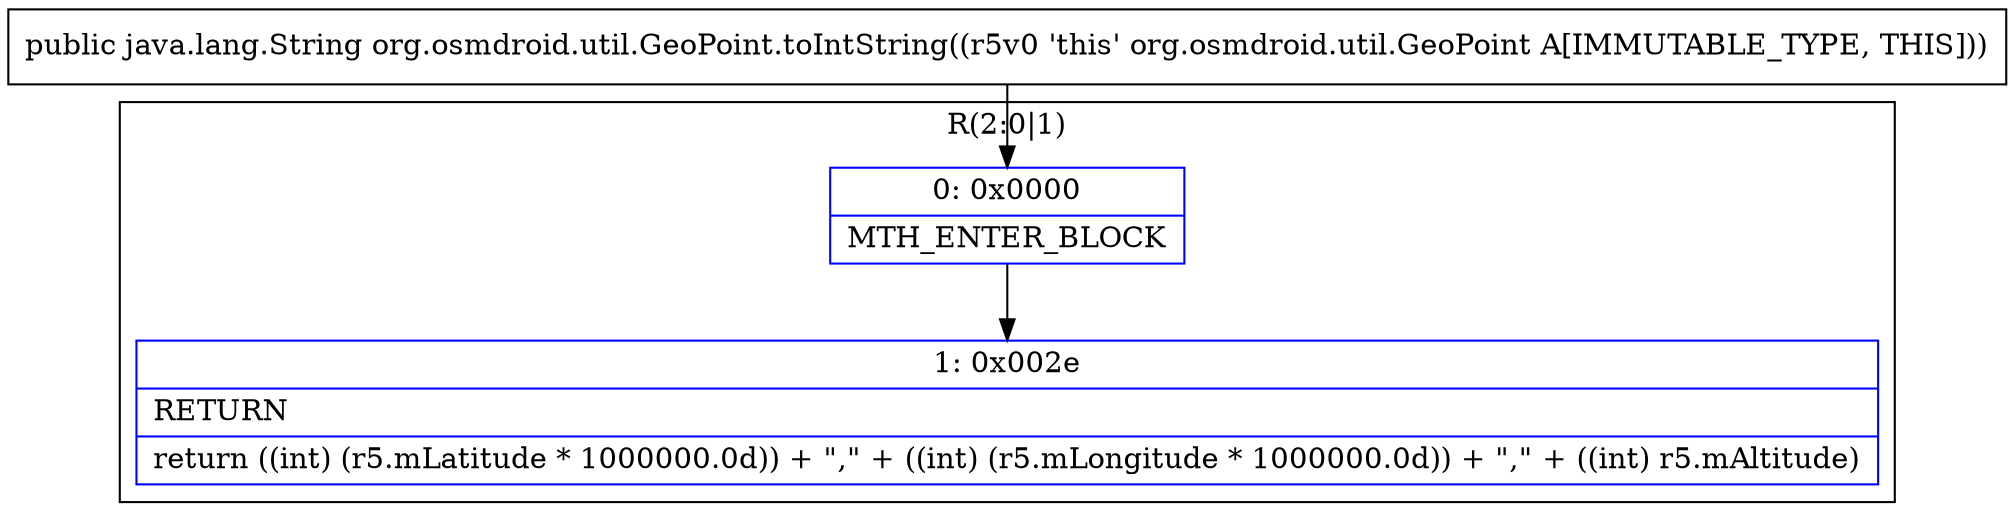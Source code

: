 digraph "CFG fororg.osmdroid.util.GeoPoint.toIntString()Ljava\/lang\/String;" {
subgraph cluster_Region_777151873 {
label = "R(2:0|1)";
node [shape=record,color=blue];
Node_0 [shape=record,label="{0\:\ 0x0000|MTH_ENTER_BLOCK\l}"];
Node_1 [shape=record,label="{1\:\ 0x002e|RETURN\l|return ((int) (r5.mLatitude * 1000000.0d)) + \",\" + ((int) (r5.mLongitude * 1000000.0d)) + \",\" + ((int) r5.mAltitude)\l}"];
}
MethodNode[shape=record,label="{public java.lang.String org.osmdroid.util.GeoPoint.toIntString((r5v0 'this' org.osmdroid.util.GeoPoint A[IMMUTABLE_TYPE, THIS])) }"];
MethodNode -> Node_0;
Node_0 -> Node_1;
}

